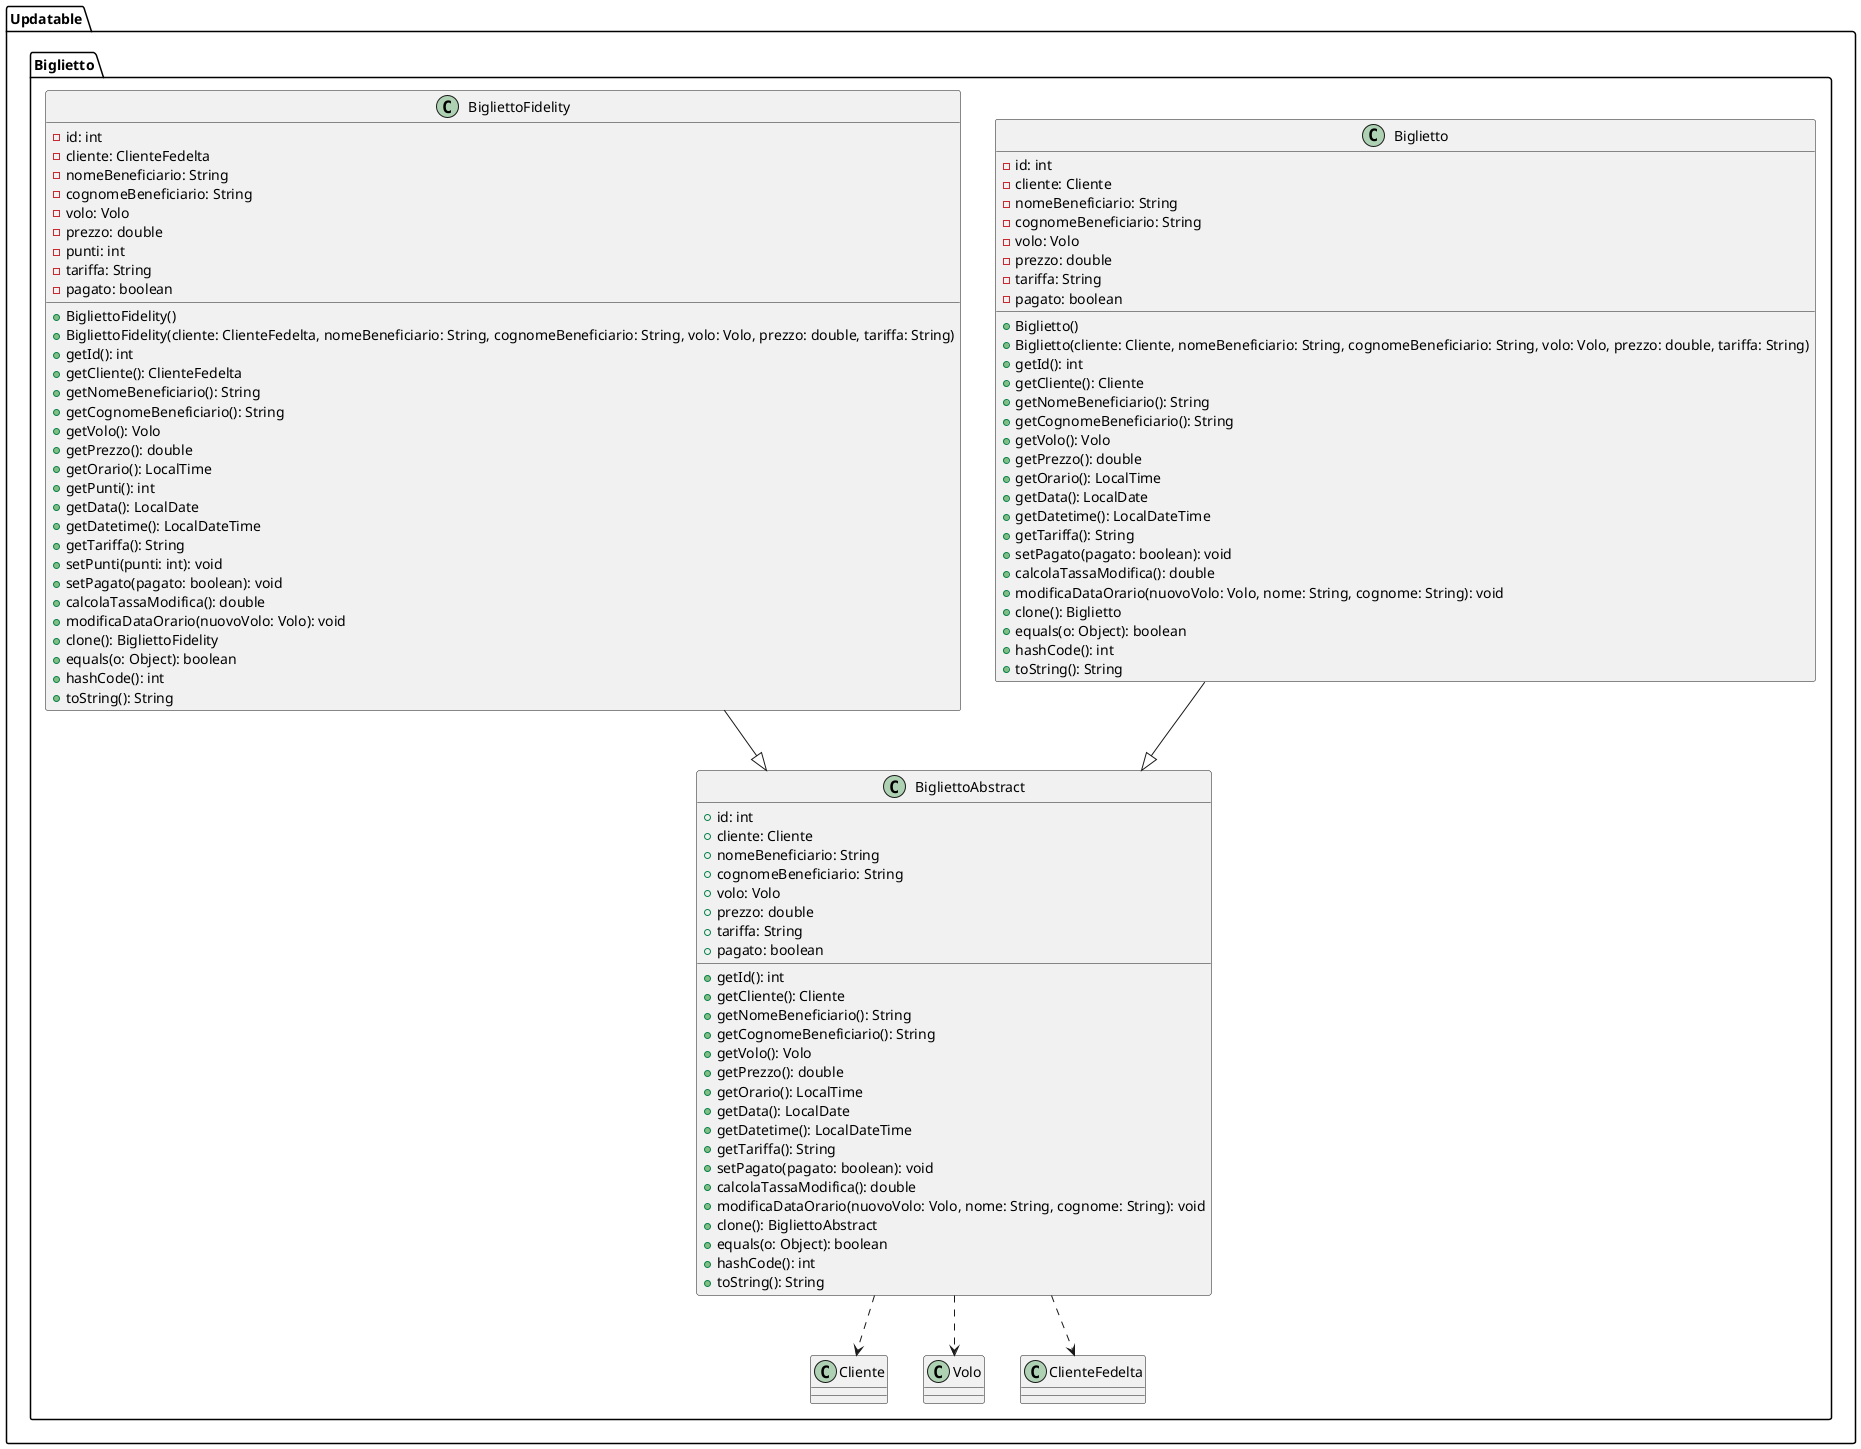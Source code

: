 @startuml

package Updatable.Biglietto {

    class BigliettoAbstract {
        + id: int
        + cliente: Cliente
        + nomeBeneficiario: String
        + cognomeBeneficiario: String
        + volo: Volo
        + prezzo: double
        + tariffa: String
        + pagato: boolean
        + getId(): int
        + getCliente(): Cliente
        + getNomeBeneficiario(): String
        + getCognomeBeneficiario(): String
        + getVolo(): Volo
        + getPrezzo(): double
        + getOrario(): LocalTime
        + getData(): LocalDate
        + getDatetime(): LocalDateTime
        + getTariffa(): String
        + setPagato(pagato: boolean): void
        + calcolaTassaModifica(): double
        + modificaDataOrario(nuovoVolo: Volo, nome: String, cognome: String): void
        + clone(): BigliettoAbstract
        + equals(o: Object): boolean
        + hashCode(): int
        + toString(): String
    }

    class Biglietto {
        - id: int
        - cliente: Cliente
        - nomeBeneficiario: String
        - cognomeBeneficiario: String
        - volo: Volo
        - prezzo: double
        - tariffa: String
        - pagato: boolean
        + Biglietto()
        + Biglietto(cliente: Cliente, nomeBeneficiario: String, cognomeBeneficiario: String, volo: Volo, prezzo: double, tariffa: String)
        + getId(): int
        + getCliente(): Cliente
        + getNomeBeneficiario(): String
        + getCognomeBeneficiario(): String
        + getVolo(): Volo
        + getPrezzo(): double
        + getOrario(): LocalTime
        + getData(): LocalDate
        + getDatetime(): LocalDateTime
        + getTariffa(): String
        + setPagato(pagato: boolean): void
        + calcolaTassaModifica(): double
        + modificaDataOrario(nuovoVolo: Volo, nome: String, cognome: String): void
        + clone(): Biglietto
        + equals(o: Object): boolean
        + hashCode(): int
        + toString(): String
    }

    class BigliettoFidelity {
        - id: int
        - cliente: ClienteFedelta
        - nomeBeneficiario: String
        - cognomeBeneficiario: String
        - volo: Volo
        - prezzo: double
        - punti: int
        - tariffa: String
        - pagato: boolean
        + BigliettoFidelity()
        + BigliettoFidelity(cliente: ClienteFedelta, nomeBeneficiario: String, cognomeBeneficiario: String, volo: Volo, prezzo: double, tariffa: String)
        + getId(): int
        + getCliente(): ClienteFedelta
        + getNomeBeneficiario(): String
        + getCognomeBeneficiario(): String
        + getVolo(): Volo
        + getPrezzo(): double
        + getOrario(): LocalTime
        + getPunti(): int
        + getData(): LocalDate
        + getDatetime(): LocalDateTime
        + getTariffa(): String
        + setPunti(punti: int): void
        + setPagato(pagato: boolean): void
        + calcolaTassaModifica(): double
        + modificaDataOrario(nuovoVolo: Volo): void
        + clone(): BigliettoFidelity
        + equals(o: Object): boolean
        + hashCode(): int
        + toString(): String
    }

    Biglietto --|> BigliettoAbstract
    BigliettoFidelity --|> BigliettoAbstract
    BigliettoAbstract ..> Cliente
    BigliettoAbstract ..> Volo
    BigliettoAbstract ..> ClienteFedelta

}

@enduml
